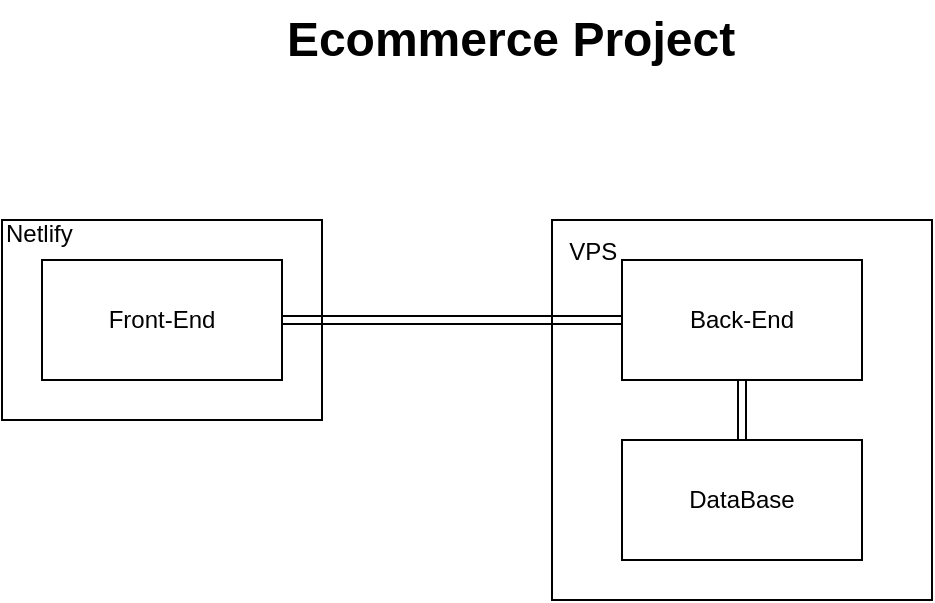 <mxfile version="14.0.1" type="github">
  <diagram id="FdIUIFyrrePTpbNvECt5" name="Page-1">
    <mxGraphModel dx="868" dy="491" grid="1" gridSize="10" guides="1" tooltips="1" connect="1" arrows="1" fold="1" page="1" pageScale="1" pageWidth="827" pageHeight="1169" math="0" shadow="0">
      <root>
        <mxCell id="0" />
        <mxCell id="1" parent="0" />
        <mxCell id="NEy9ngmMHfzPqYmnNVzy-1" value="&lt;div align=&quot;left&quot;&gt;Netlify&lt;br&gt;&lt;/div&gt;&lt;div align=&quot;left&quot;&gt;&lt;br&gt;&lt;/div&gt;&lt;div align=&quot;left&quot;&gt;&lt;br&gt;&lt;/div&gt;&lt;div align=&quot;left&quot;&gt;&lt;br&gt;&lt;/div&gt;&lt;div align=&quot;left&quot;&gt;&lt;br&gt;&lt;/div&gt;&lt;div align=&quot;left&quot;&gt;&lt;br&gt;&lt;/div&gt;&lt;div align=&quot;left&quot;&gt;&lt;br&gt;&lt;/div&gt;" style="rounded=0;whiteSpace=wrap;html=1;align=left;" vertex="1" parent="1">
          <mxGeometry x="160" y="120" width="160" height="100" as="geometry" />
        </mxCell>
        <mxCell id="HB8kZ2pYk__Of7g1uDnR-14" value="&lt;div&gt;&amp;nbsp; VPS&lt;/div&gt;&lt;div&gt;&lt;br&gt;&lt;/div&gt;&lt;div&gt;&lt;br&gt;&lt;/div&gt;&lt;div&gt;&lt;br&gt;&lt;/div&gt;&lt;div&gt;&lt;br&gt;&lt;/div&gt;&lt;div&gt;&lt;br&gt;&lt;/div&gt;&lt;div&gt;&lt;br&gt;&lt;/div&gt;&lt;div&gt;&lt;br&gt;&lt;/div&gt;&lt;div&gt;&lt;br&gt;&lt;/div&gt;&lt;div&gt;&lt;br&gt;&lt;/div&gt;&lt;div&gt;&lt;br&gt;&lt;/div&gt;&lt;div&gt;&lt;br&gt;&lt;/div&gt;" style="whiteSpace=wrap;html=1;aspect=fixed;align=left;" parent="1" vertex="1">
          <mxGeometry x="435" y="120" width="190" height="190" as="geometry" />
        </mxCell>
        <mxCell id="HB8kZ2pYk__Of7g1uDnR-3" value="&lt;div&gt;Front-End&lt;/div&gt;" style="rounded=0;whiteSpace=wrap;html=1;" parent="1" vertex="1">
          <mxGeometry x="180" y="140" width="120" height="60" as="geometry" />
        </mxCell>
        <mxCell id="HB8kZ2pYk__Of7g1uDnR-4" value="&lt;div&gt;Back-End&lt;/div&gt;" style="rounded=0;whiteSpace=wrap;html=1;" parent="1" vertex="1">
          <mxGeometry x="470" y="140" width="120" height="60" as="geometry" />
        </mxCell>
        <mxCell id="HB8kZ2pYk__Of7g1uDnR-5" value="DataBase" style="rounded=0;whiteSpace=wrap;html=1;" parent="1" vertex="1">
          <mxGeometry x="470" y="230" width="120" height="60" as="geometry" />
        </mxCell>
        <mxCell id="HB8kZ2pYk__Of7g1uDnR-8" value="&lt;div&gt;Ecommerce Project&lt;br&gt;&lt;/div&gt;" style="text;strokeColor=none;fillColor=none;html=1;fontSize=24;fontStyle=1;verticalAlign=middle;align=center;" parent="1" vertex="1">
          <mxGeometry x="364" y="10" width="100" height="40" as="geometry" />
        </mxCell>
        <mxCell id="HB8kZ2pYk__Of7g1uDnR-12" value="" style="shape=link;html=1;exitX=1;exitY=0.5;exitDx=0;exitDy=0;entryX=0;entryY=0.5;entryDx=0;entryDy=0;" parent="1" source="HB8kZ2pYk__Of7g1uDnR-3" target="HB8kZ2pYk__Of7g1uDnR-4" edge="1">
          <mxGeometry width="100" relative="1" as="geometry">
            <mxPoint x="360" y="210" as="sourcePoint" />
            <mxPoint x="460" y="210" as="targetPoint" />
          </mxGeometry>
        </mxCell>
        <mxCell id="HB8kZ2pYk__Of7g1uDnR-13" value="" style="shape=link;html=1;exitX=0.5;exitY=1;exitDx=0;exitDy=0;" parent="1" source="HB8kZ2pYk__Of7g1uDnR-4" target="HB8kZ2pYk__Of7g1uDnR-5" edge="1">
          <mxGeometry width="100" relative="1" as="geometry">
            <mxPoint x="360" y="210" as="sourcePoint" />
            <mxPoint x="460" y="210" as="targetPoint" />
          </mxGeometry>
        </mxCell>
      </root>
    </mxGraphModel>
  </diagram>
</mxfile>
